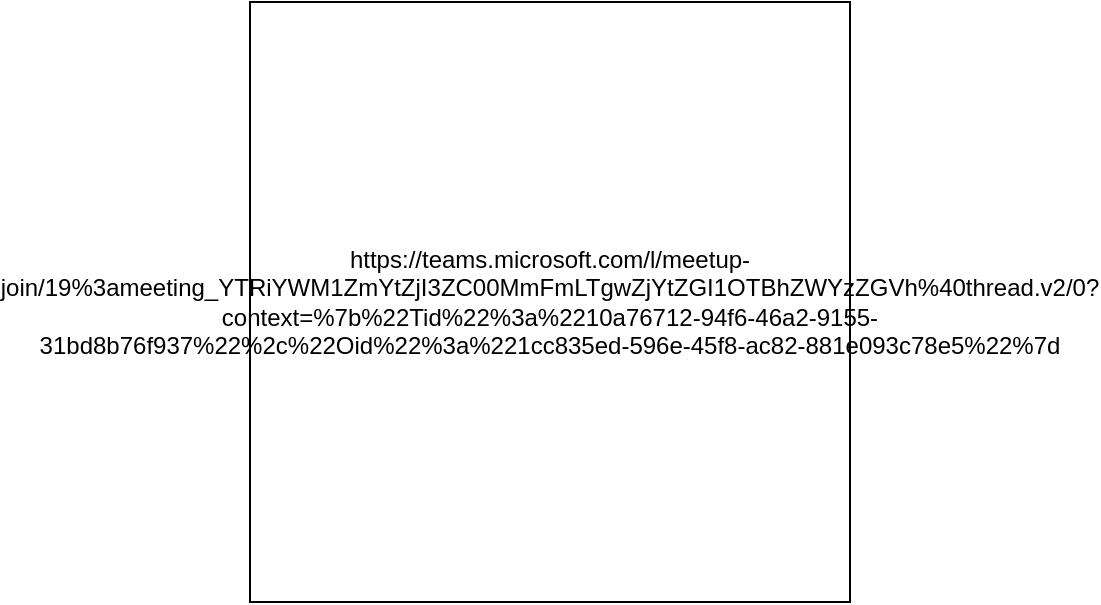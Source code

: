 <mxfile version="28.0.7">
  <diagram name="Página-1" id="LPzA1EdKOrGCX12UJips">
    <mxGraphModel dx="872" dy="421" grid="1" gridSize="10" guides="1" tooltips="1" connect="1" arrows="1" fold="1" page="1" pageScale="1" pageWidth="827" pageHeight="1169" math="0" shadow="0">
      <root>
        <mxCell id="0" />
        <mxCell id="1" parent="0" />
        <mxCell id="sPbjKGvhv6Vsv670f3T3-1" value="&lt;div&gt;https://teams.microsoft.com/l/meetup-join/19%3ameeting_YTRiYWM1ZmYtZjI3ZC00MmFmLTgwZjYtZGI1OTBhZWYzZGVh%40thread.v2/0?context=%7b%22Tid%22%3a%2210a76712-94f6-46a2-9155-31bd8b76f937%22%2c%22Oid%22%3a%221cc835ed-596e-45f8-ac82-881e093c78e5%22%7d&lt;/div&gt;" style="whiteSpace=wrap;html=1;aspect=fixed;" parent="1" vertex="1">
          <mxGeometry x="240" y="420" width="300" height="300" as="geometry" />
        </mxCell>
      </root>
    </mxGraphModel>
  </diagram>
</mxfile>
